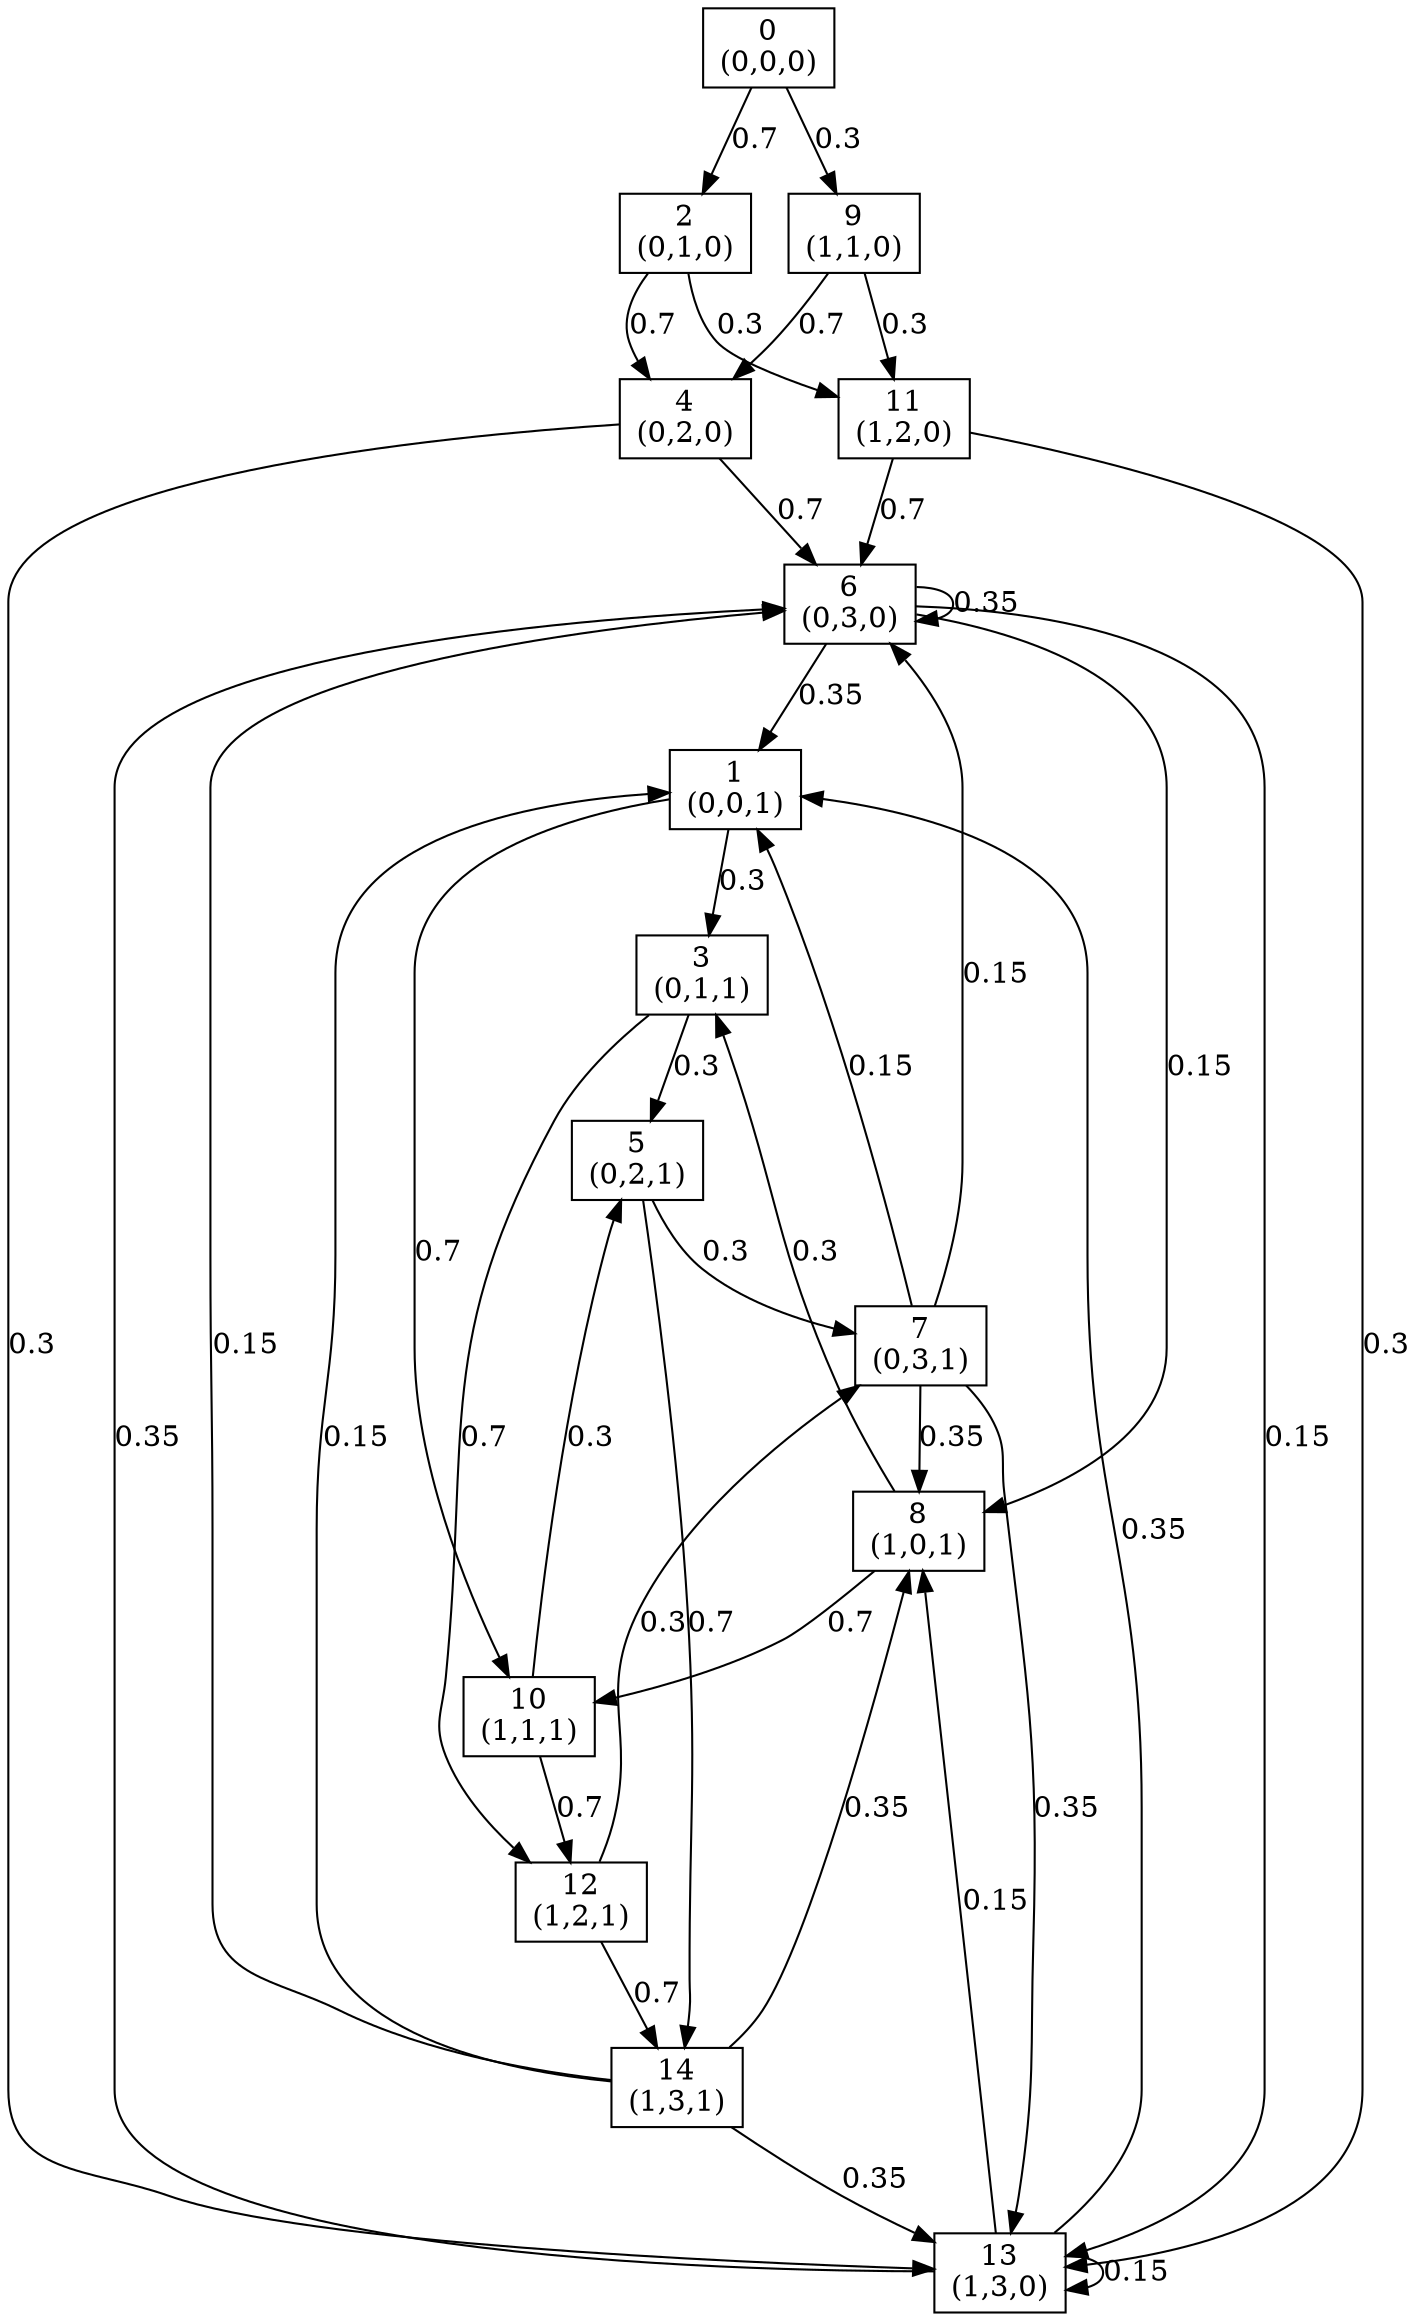 digraph P {
node [shape=box];
0 -> 2 [ label="0.7" ];
0 -> 9 [ label="0.3" ];
1 -> 3 [ label="0.3" ];
1 -> 10 [ label="0.7" ];
2 -> 4 [ label="0.7" ];
2 -> 11 [ label="0.3" ];
3 -> 5 [ label="0.3" ];
3 -> 12 [ label="0.7" ];
4 -> 6 [ label="0.7" ];
4 -> 13 [ label="0.3" ];
5 -> 7 [ label="0.3" ];
5 -> 14 [ label="0.7" ];
6 -> 1 [ label="0.35" ];
6 -> 6 [ label="0.35" ];
6 -> 8 [ label="0.15" ];
6 -> 13 [ label="0.15" ];
7 -> 1 [ label="0.15" ];
7 -> 6 [ label="0.15" ];
7 -> 8 [ label="0.35" ];
7 -> 13 [ label="0.35" ];
8 -> 3 [ label="0.3" ];
8 -> 10 [ label="0.7" ];
9 -> 4 [ label="0.7" ];
9 -> 11 [ label="0.3" ];
10 -> 5 [ label="0.3" ];
10 -> 12 [ label="0.7" ];
11 -> 6 [ label="0.7" ];
11 -> 13 [ label="0.3" ];
12 -> 7 [ label="0.3" ];
12 -> 14 [ label="0.7" ];
13 -> 1 [ label="0.35" ];
13 -> 6 [ label="0.35" ];
13 -> 8 [ label="0.15" ];
13 -> 13 [ label="0.15" ];
14 -> 1 [ label="0.15" ];
14 -> 6 [ label="0.15" ];
14 -> 8 [ label="0.35" ];
14 -> 13 [ label="0.35" ];
0 [label="0\n(0,0,0)"];
1 [label="1\n(0,0,1)"];
2 [label="2\n(0,1,0)"];
3 [label="3\n(0,1,1)"];
4 [label="4\n(0,2,0)"];
5 [label="5\n(0,2,1)"];
6 [label="6\n(0,3,0)"];
7 [label="7\n(0,3,1)"];
8 [label="8\n(1,0,1)"];
9 [label="9\n(1,1,0)"];
10 [label="10\n(1,1,1)"];
11 [label="11\n(1,2,0)"];
12 [label="12\n(1,2,1)"];
13 [label="13\n(1,3,0)"];
14 [label="14\n(1,3,1)"];
}
